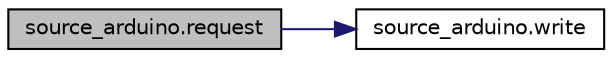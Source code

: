digraph "source_arduino.request"
{
 // LATEX_PDF_SIZE
  edge [fontname="Helvetica",fontsize="10",labelfontname="Helvetica",labelfontsize="10"];
  node [fontname="Helvetica",fontsize="10",shape=record];
  rankdir="LR";
  Node1 [label="source_arduino.request",height=0.2,width=0.4,color="black", fillcolor="grey75", style="filled", fontcolor="black",tooltip="Writes to serial buffer expecting a response."];
  Node1 -> Node2 [color="midnightblue",fontsize="10",style="solid",fontname="Helvetica"];
  Node2 [label="source_arduino.write",height=0.2,width=0.4,color="black", fillcolor="white", style="filled",URL="$namespacesource__arduino.html#aa333b088dd196de99129630125bc7795",tooltip="Writes to serial buffer."];
}
